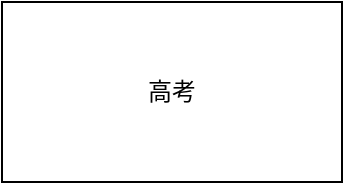 <mxfile version="16.6.6" type="github">
  <diagram id="N36ogQXOabVbGcSEjwnJ" name="Page-1">
    <mxGraphModel dx="942" dy="592" grid="1" gridSize="10" guides="1" tooltips="1" connect="1" arrows="1" fold="1" page="1" pageScale="1" pageWidth="827" pageHeight="1169" math="0" shadow="0">
      <root>
        <mxCell id="0" />
        <mxCell id="1" parent="0" />
        <mxCell id="_UH9Vk7eBEExoj96iak3-1" value="高考" style="rounded=0;whiteSpace=wrap;html=1;" vertex="1" parent="1">
          <mxGeometry x="290" y="180" width="170" height="90" as="geometry" />
        </mxCell>
      </root>
    </mxGraphModel>
  </diagram>
</mxfile>
